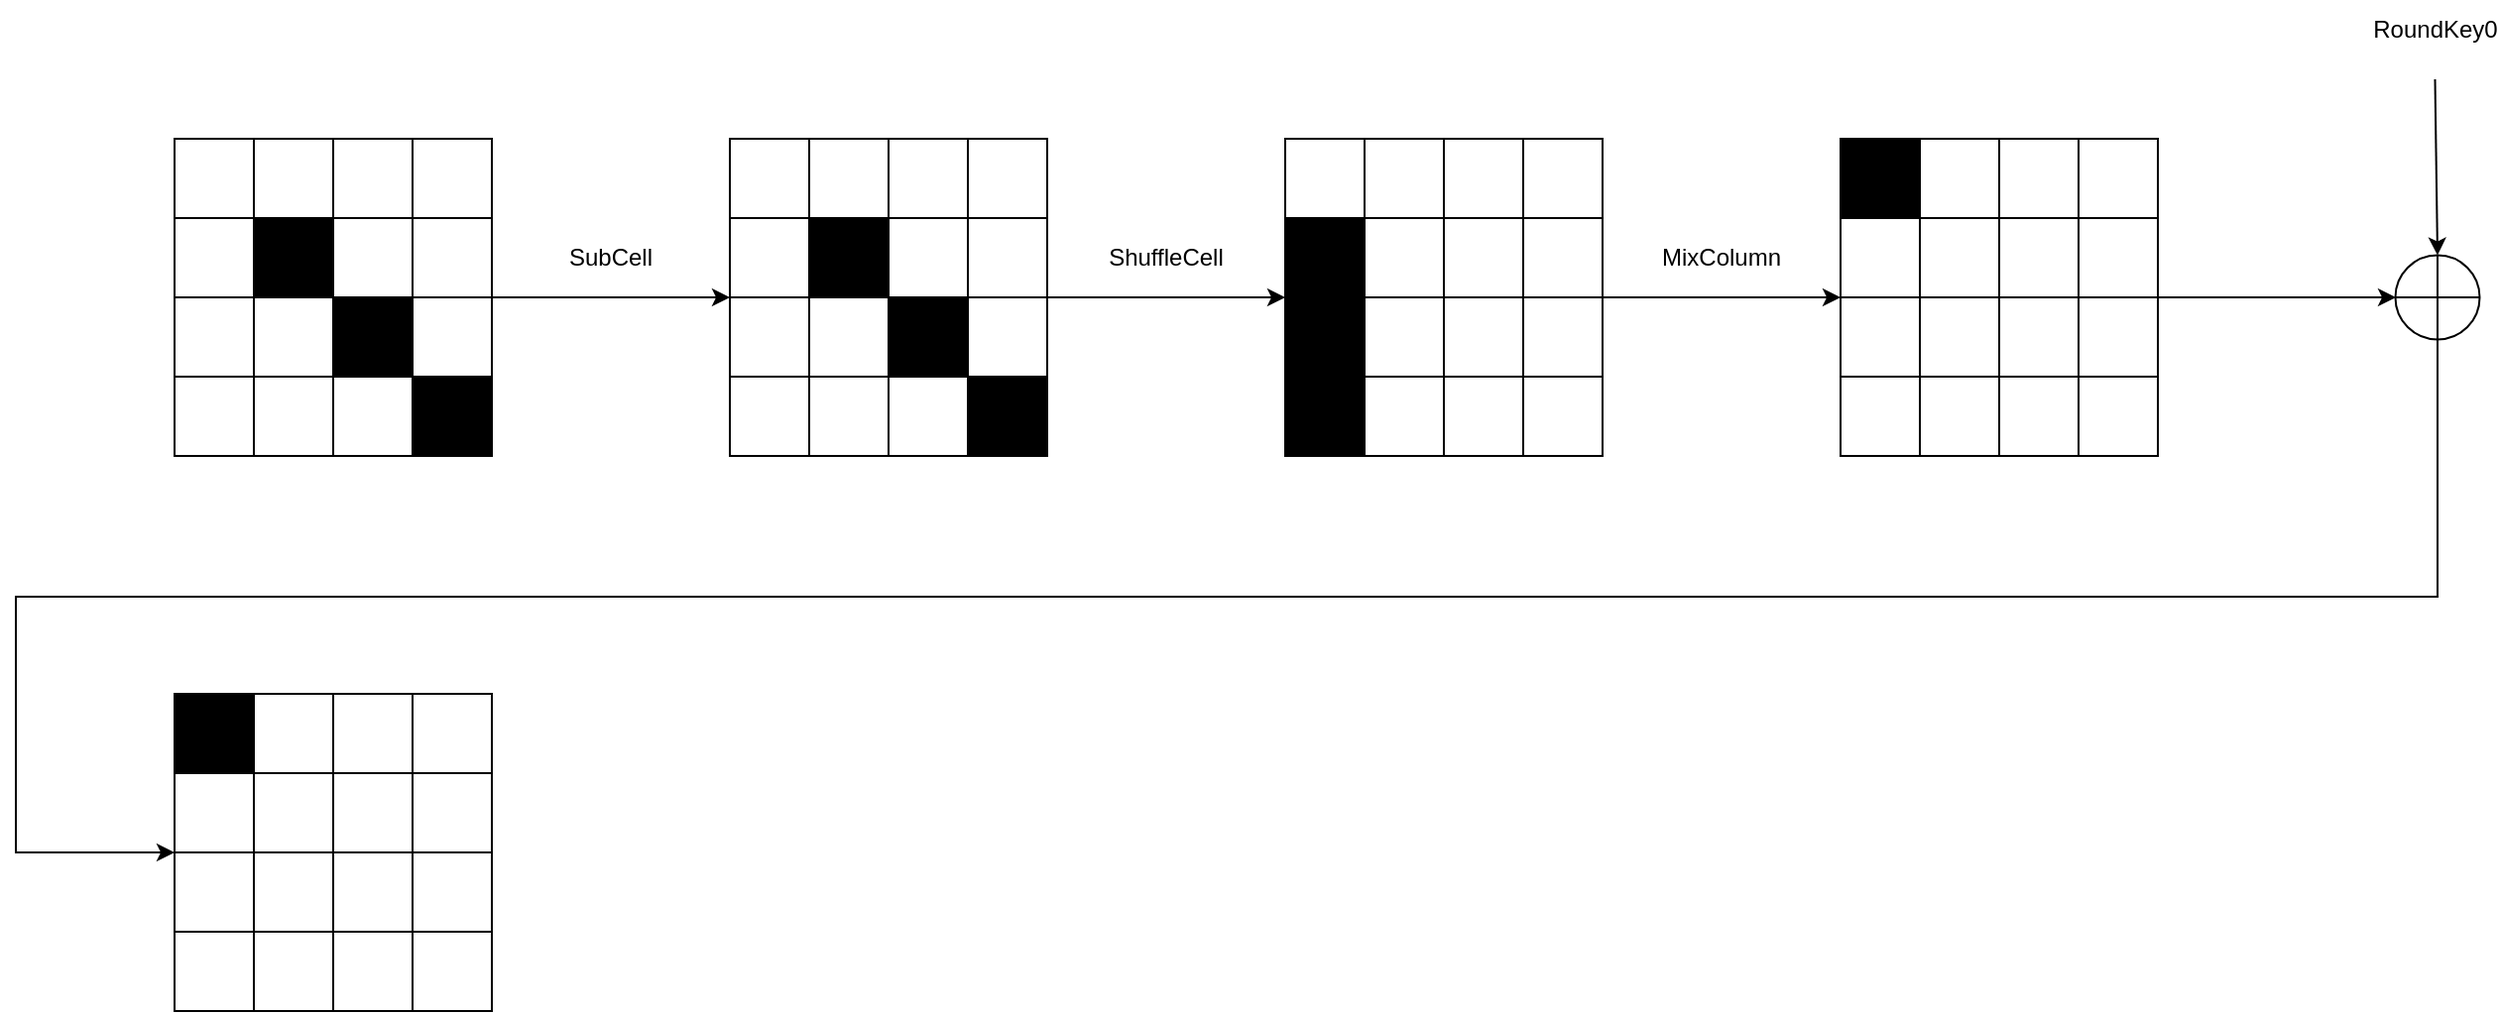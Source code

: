 <mxfile version="23.0.2" type="device">
  <diagram name="Page-1" id="Lqo6RBezJLHvupXPatZ3">
    <mxGraphModel dx="1793" dy="1005" grid="1" gridSize="10" guides="1" tooltips="1" connect="1" arrows="1" fold="1" page="1" pageScale="1" pageWidth="850" pageHeight="1100" math="0" shadow="0">
      <root>
        <mxCell id="0" />
        <mxCell id="1" parent="0" />
        <mxCell id="kAC32boEKr8LLjx1eOd2-146" value="" style="rounded=0;whiteSpace=wrap;html=1;" vertex="1" parent="1">
          <mxGeometry x="120" y="120" width="160" height="160" as="geometry" />
        </mxCell>
        <mxCell id="kAC32boEKr8LLjx1eOd2-147" value="" style="rounded=0;whiteSpace=wrap;html=1;fillColor=#FFFFFF;" vertex="1" parent="1">
          <mxGeometry x="120" y="120" width="40" height="40" as="geometry" />
        </mxCell>
        <mxCell id="kAC32boEKr8LLjx1eOd2-148" value="" style="rounded=0;whiteSpace=wrap;html=1;" vertex="1" parent="1">
          <mxGeometry x="160" y="120" width="40" height="40" as="geometry" />
        </mxCell>
        <mxCell id="kAC32boEKr8LLjx1eOd2-149" value="" style="rounded=0;whiteSpace=wrap;html=1;" vertex="1" parent="1">
          <mxGeometry x="200" y="120" width="40" height="40" as="geometry" />
        </mxCell>
        <mxCell id="kAC32boEKr8LLjx1eOd2-150" value="" style="rounded=0;whiteSpace=wrap;html=1;" vertex="1" parent="1">
          <mxGeometry x="240" y="120" width="40" height="40" as="geometry" />
        </mxCell>
        <mxCell id="kAC32boEKr8LLjx1eOd2-151" value="" style="rounded=0;whiteSpace=wrap;html=1;fillColor=#FFFFFF;" vertex="1" parent="1">
          <mxGeometry x="120" y="160" width="40" height="40" as="geometry" />
        </mxCell>
        <mxCell id="kAC32boEKr8LLjx1eOd2-152" value="" style="rounded=0;whiteSpace=wrap;html=1;fillColor=#000000;" vertex="1" parent="1">
          <mxGeometry x="160" y="160" width="40" height="40" as="geometry" />
        </mxCell>
        <mxCell id="kAC32boEKr8LLjx1eOd2-153" value="" style="rounded=0;whiteSpace=wrap;html=1;fillColor=#FFFFFF;" vertex="1" parent="1">
          <mxGeometry x="200" y="160" width="40" height="40" as="geometry" />
        </mxCell>
        <mxCell id="kAC32boEKr8LLjx1eOd2-154" value="" style="rounded=0;whiteSpace=wrap;html=1;" vertex="1" parent="1">
          <mxGeometry x="240" y="160" width="40" height="40" as="geometry" />
        </mxCell>
        <mxCell id="kAC32boEKr8LLjx1eOd2-155" value="" style="rounded=0;whiteSpace=wrap;html=1;fillColor=#FFFFFF;" vertex="1" parent="1">
          <mxGeometry x="120" y="200" width="40" height="40" as="geometry" />
        </mxCell>
        <mxCell id="kAC32boEKr8LLjx1eOd2-156" value="" style="rounded=0;whiteSpace=wrap;html=1;" vertex="1" parent="1">
          <mxGeometry x="160" y="200" width="40" height="40" as="geometry" />
        </mxCell>
        <mxCell id="kAC32boEKr8LLjx1eOd2-157" value="" style="rounded=0;whiteSpace=wrap;html=1;fillColor=#000000;" vertex="1" parent="1">
          <mxGeometry x="200" y="200" width="40" height="40" as="geometry" />
        </mxCell>
        <mxCell id="kAC32boEKr8LLjx1eOd2-158" value="" style="rounded=0;whiteSpace=wrap;html=1;fillColor=#FFFFFF;" vertex="1" parent="1">
          <mxGeometry x="240" y="200" width="40" height="40" as="geometry" />
        </mxCell>
        <mxCell id="kAC32boEKr8LLjx1eOd2-159" value="" style="rounded=0;whiteSpace=wrap;html=1;fillColor=#FFFFFF;" vertex="1" parent="1">
          <mxGeometry x="120" y="240" width="40" height="40" as="geometry" />
        </mxCell>
        <mxCell id="kAC32boEKr8LLjx1eOd2-160" value="" style="rounded=0;whiteSpace=wrap;html=1;fillColor=#FFFFFF;" vertex="1" parent="1">
          <mxGeometry x="160" y="240" width="40" height="40" as="geometry" />
        </mxCell>
        <mxCell id="kAC32boEKr8LLjx1eOd2-161" value="" style="rounded=0;whiteSpace=wrap;html=1;" vertex="1" parent="1">
          <mxGeometry x="200" y="240" width="40" height="40" as="geometry" />
        </mxCell>
        <mxCell id="kAC32boEKr8LLjx1eOd2-162" value="" style="rounded=0;whiteSpace=wrap;html=1;fillColor=#000000;" vertex="1" parent="1">
          <mxGeometry x="240" y="240" width="40" height="40" as="geometry" />
        </mxCell>
        <mxCell id="kAC32boEKr8LLjx1eOd2-164" value="SubCell" style="text;html=1;strokeColor=none;fillColor=none;align=center;verticalAlign=middle;whiteSpace=wrap;rounded=0;" vertex="1" parent="1">
          <mxGeometry x="310" y="165" width="60" height="30" as="geometry" />
        </mxCell>
        <mxCell id="kAC32boEKr8LLjx1eOd2-165" value="" style="rounded=0;whiteSpace=wrap;html=1;" vertex="1" parent="1">
          <mxGeometry x="400" y="120" width="160" height="160" as="geometry" />
        </mxCell>
        <mxCell id="kAC32boEKr8LLjx1eOd2-166" value="" style="rounded=0;whiteSpace=wrap;html=1;fillColor=#FFFFFF;" vertex="1" parent="1">
          <mxGeometry x="400" y="120" width="40" height="40" as="geometry" />
        </mxCell>
        <mxCell id="kAC32boEKr8LLjx1eOd2-167" value="" style="rounded=0;whiteSpace=wrap;html=1;" vertex="1" parent="1">
          <mxGeometry x="440" y="120" width="40" height="40" as="geometry" />
        </mxCell>
        <mxCell id="kAC32boEKr8LLjx1eOd2-168" value="" style="rounded=0;whiteSpace=wrap;html=1;" vertex="1" parent="1">
          <mxGeometry x="480" y="120" width="40" height="40" as="geometry" />
        </mxCell>
        <mxCell id="kAC32boEKr8LLjx1eOd2-169" value="" style="rounded=0;whiteSpace=wrap;html=1;" vertex="1" parent="1">
          <mxGeometry x="520" y="120" width="40" height="40" as="geometry" />
        </mxCell>
        <mxCell id="kAC32boEKr8LLjx1eOd2-170" value="" style="rounded=0;whiteSpace=wrap;html=1;fillColor=#FFFFFF;" vertex="1" parent="1">
          <mxGeometry x="400" y="160" width="40" height="40" as="geometry" />
        </mxCell>
        <mxCell id="kAC32boEKr8LLjx1eOd2-171" value="" style="rounded=0;whiteSpace=wrap;html=1;fillColor=#000000;" vertex="1" parent="1">
          <mxGeometry x="440" y="160" width="40" height="40" as="geometry" />
        </mxCell>
        <mxCell id="kAC32boEKr8LLjx1eOd2-172" value="" style="rounded=0;whiteSpace=wrap;html=1;fillColor=#FFFFFF;" vertex="1" parent="1">
          <mxGeometry x="480" y="160" width="40" height="40" as="geometry" />
        </mxCell>
        <mxCell id="kAC32boEKr8LLjx1eOd2-173" value="" style="rounded=0;whiteSpace=wrap;html=1;" vertex="1" parent="1">
          <mxGeometry x="520" y="160" width="40" height="40" as="geometry" />
        </mxCell>
        <mxCell id="kAC32boEKr8LLjx1eOd2-174" value="" style="rounded=0;whiteSpace=wrap;html=1;fillColor=#FFFFFF;" vertex="1" parent="1">
          <mxGeometry x="400" y="200" width="40" height="40" as="geometry" />
        </mxCell>
        <mxCell id="kAC32boEKr8LLjx1eOd2-175" value="" style="rounded=0;whiteSpace=wrap;html=1;" vertex="1" parent="1">
          <mxGeometry x="440" y="200" width="40" height="40" as="geometry" />
        </mxCell>
        <mxCell id="kAC32boEKr8LLjx1eOd2-176" value="" style="rounded=0;whiteSpace=wrap;html=1;fillColor=#000000;" vertex="1" parent="1">
          <mxGeometry x="480" y="200" width="40" height="40" as="geometry" />
        </mxCell>
        <mxCell id="kAC32boEKr8LLjx1eOd2-177" value="" style="rounded=0;whiteSpace=wrap;html=1;fillColor=#FFFFFF;" vertex="1" parent="1">
          <mxGeometry x="520" y="200" width="40" height="40" as="geometry" />
        </mxCell>
        <mxCell id="kAC32boEKr8LLjx1eOd2-178" value="" style="rounded=0;whiteSpace=wrap;html=1;fillColor=#FFFFFF;" vertex="1" parent="1">
          <mxGeometry x="400" y="240" width="40" height="40" as="geometry" />
        </mxCell>
        <mxCell id="kAC32boEKr8LLjx1eOd2-179" value="" style="rounded=0;whiteSpace=wrap;html=1;fillColor=#FFFFFF;" vertex="1" parent="1">
          <mxGeometry x="440" y="240" width="40" height="40" as="geometry" />
        </mxCell>
        <mxCell id="kAC32boEKr8LLjx1eOd2-180" value="" style="rounded=0;whiteSpace=wrap;html=1;" vertex="1" parent="1">
          <mxGeometry x="480" y="240" width="40" height="40" as="geometry" />
        </mxCell>
        <mxCell id="kAC32boEKr8LLjx1eOd2-181" value="" style="rounded=0;whiteSpace=wrap;html=1;fillColor=#000000;" vertex="1" parent="1">
          <mxGeometry x="520" y="240" width="40" height="40" as="geometry" />
        </mxCell>
        <mxCell id="kAC32boEKr8LLjx1eOd2-182" value="" style="endArrow=classic;html=1;rounded=0;exitX=1;exitY=0;exitDx=0;exitDy=0;entryX=0;entryY=0;entryDx=0;entryDy=0;" edge="1" parent="1" source="kAC32boEKr8LLjx1eOd2-177" target="kAC32boEKr8LLjx1eOd2-193">
          <mxGeometry width="50" height="50" relative="1" as="geometry">
            <mxPoint x="620" y="280" as="sourcePoint" />
            <mxPoint x="640" y="320" as="targetPoint" />
          </mxGeometry>
        </mxCell>
        <mxCell id="kAC32boEKr8LLjx1eOd2-183" value="ShuffleCell" style="text;html=1;strokeColor=none;fillColor=none;align=center;verticalAlign=middle;whiteSpace=wrap;rounded=0;" vertex="1" parent="1">
          <mxGeometry x="590" y="165" width="60" height="30" as="geometry" />
        </mxCell>
        <mxCell id="kAC32boEKr8LLjx1eOd2-184" value="" style="rounded=0;whiteSpace=wrap;html=1;" vertex="1" parent="1">
          <mxGeometry x="680" y="120" width="160" height="160" as="geometry" />
        </mxCell>
        <mxCell id="kAC32boEKr8LLjx1eOd2-185" value="" style="rounded=0;whiteSpace=wrap;html=1;strokeColor=default;fillColor=#FFFFFF;" vertex="1" parent="1">
          <mxGeometry x="680" y="120" width="40" height="40" as="geometry" />
        </mxCell>
        <mxCell id="kAC32boEKr8LLjx1eOd2-186" value="" style="rounded=0;whiteSpace=wrap;html=1;fillColor=#FFFFFF;" vertex="1" parent="1">
          <mxGeometry x="720" y="120" width="40" height="40" as="geometry" />
        </mxCell>
        <mxCell id="kAC32boEKr8LLjx1eOd2-187" value="" style="rounded=0;whiteSpace=wrap;html=1;fillColor=#FFFFFF;" vertex="1" parent="1">
          <mxGeometry x="760" y="120" width="40" height="40" as="geometry" />
        </mxCell>
        <mxCell id="kAC32boEKr8LLjx1eOd2-188" value="" style="rounded=0;whiteSpace=wrap;html=1;fillColor=#FFFFFF;" vertex="1" parent="1">
          <mxGeometry x="800" y="120" width="40" height="40" as="geometry" />
        </mxCell>
        <mxCell id="kAC32boEKr8LLjx1eOd2-189" value="" style="rounded=0;whiteSpace=wrap;html=1;fillColor=#000000;" vertex="1" parent="1">
          <mxGeometry x="680" y="160" width="40" height="40" as="geometry" />
        </mxCell>
        <mxCell id="kAC32boEKr8LLjx1eOd2-190" value="" style="rounded=0;whiteSpace=wrap;html=1;" vertex="1" parent="1">
          <mxGeometry x="720" y="160" width="40" height="40" as="geometry" />
        </mxCell>
        <mxCell id="kAC32boEKr8LLjx1eOd2-191" value="" style="rounded=0;whiteSpace=wrap;html=1;" vertex="1" parent="1">
          <mxGeometry x="760" y="160" width="40" height="40" as="geometry" />
        </mxCell>
        <mxCell id="kAC32boEKr8LLjx1eOd2-192" value="" style="rounded=0;whiteSpace=wrap;html=1;" vertex="1" parent="1">
          <mxGeometry x="800" y="160" width="40" height="40" as="geometry" />
        </mxCell>
        <mxCell id="kAC32boEKr8LLjx1eOd2-193" value="" style="rounded=0;whiteSpace=wrap;html=1;fillColor=#000000;" vertex="1" parent="1">
          <mxGeometry x="680" y="200" width="40" height="40" as="geometry" />
        </mxCell>
        <mxCell id="kAC32boEKr8LLjx1eOd2-194" value="" style="rounded=0;whiteSpace=wrap;html=1;" vertex="1" parent="1">
          <mxGeometry x="720" y="200" width="40" height="40" as="geometry" />
        </mxCell>
        <mxCell id="kAC32boEKr8LLjx1eOd2-195" value="" style="rounded=0;whiteSpace=wrap;html=1;" vertex="1" parent="1">
          <mxGeometry x="760" y="200" width="40" height="40" as="geometry" />
        </mxCell>
        <mxCell id="kAC32boEKr8LLjx1eOd2-196" value="" style="rounded=0;whiteSpace=wrap;html=1;" vertex="1" parent="1">
          <mxGeometry x="800" y="200" width="40" height="40" as="geometry" />
        </mxCell>
        <mxCell id="kAC32boEKr8LLjx1eOd2-197" value="" style="rounded=0;whiteSpace=wrap;html=1;fillColor=#000000;" vertex="1" parent="1">
          <mxGeometry x="680" y="240" width="40" height="40" as="geometry" />
        </mxCell>
        <mxCell id="kAC32boEKr8LLjx1eOd2-198" value="" style="rounded=0;whiteSpace=wrap;html=1;" vertex="1" parent="1">
          <mxGeometry x="720" y="240" width="40" height="40" as="geometry" />
        </mxCell>
        <mxCell id="kAC32boEKr8LLjx1eOd2-199" value="" style="rounded=0;whiteSpace=wrap;html=1;" vertex="1" parent="1">
          <mxGeometry x="760" y="240" width="40" height="40" as="geometry" />
        </mxCell>
        <mxCell id="kAC32boEKr8LLjx1eOd2-200" value="" style="rounded=0;whiteSpace=wrap;html=1;" vertex="1" parent="1">
          <mxGeometry x="800" y="240" width="40" height="40" as="geometry" />
        </mxCell>
        <mxCell id="kAC32boEKr8LLjx1eOd2-201" value="" style="endArrow=classic;html=1;rounded=0;exitX=1;exitY=0;exitDx=0;exitDy=0;" edge="1" parent="1" source="kAC32boEKr8LLjx1eOd2-196">
          <mxGeometry width="50" height="50" relative="1" as="geometry">
            <mxPoint x="920" y="200" as="sourcePoint" />
            <mxPoint x="960" y="200" as="targetPoint" />
          </mxGeometry>
        </mxCell>
        <mxCell id="kAC32boEKr8LLjx1eOd2-202" value="MixColumn" style="text;html=1;strokeColor=none;fillColor=none;align=center;verticalAlign=middle;whiteSpace=wrap;rounded=0;" vertex="1" parent="1">
          <mxGeometry x="870" y="165" width="60" height="30" as="geometry" />
        </mxCell>
        <mxCell id="kAC32boEKr8LLjx1eOd2-255" style="edgeStyle=orthogonalEdgeStyle;rounded=0;orthogonalLoop=1;jettySize=auto;html=1;exitX=0.5;exitY=1;exitDx=0;exitDy=0;entryX=0;entryY=0;entryDx=0;entryDy=0;" edge="1" parent="1" source="kAC32boEKr8LLjx1eOd2-203" target="kAC32boEKr8LLjx1eOd2-247">
          <mxGeometry relative="1" as="geometry">
            <Array as="points">
              <mxPoint x="1261" y="351" />
              <mxPoint x="40" y="351" />
              <mxPoint x="40" y="480" />
            </Array>
          </mxGeometry>
        </mxCell>
        <mxCell id="kAC32boEKr8LLjx1eOd2-203" value="" style="ellipse;whiteSpace=wrap;html=1;" vertex="1" parent="1">
          <mxGeometry x="1239.75" y="178.75" width="42.5" height="42.5" as="geometry" />
        </mxCell>
        <mxCell id="kAC32boEKr8LLjx1eOd2-204" value="" style="endArrow=none;html=1;rounded=0;entryX=0.5;entryY=0;entryDx=0;entryDy=0;exitX=0.5;exitY=1;exitDx=0;exitDy=0;" edge="1" parent="1" source="kAC32boEKr8LLjx1eOd2-203" target="kAC32boEKr8LLjx1eOd2-203">
          <mxGeometry width="50" height="50" relative="1" as="geometry">
            <mxPoint x="1218.75" y="260" as="sourcePoint" />
            <mxPoint x="1268.75" y="210" as="targetPoint" />
          </mxGeometry>
        </mxCell>
        <mxCell id="kAC32boEKr8LLjx1eOd2-205" value="" style="endArrow=none;html=1;rounded=0;entryX=1;entryY=0.5;entryDx=0;entryDy=0;exitX=0;exitY=0.5;exitDx=0;exitDy=0;" edge="1" parent="1" source="kAC32boEKr8LLjx1eOd2-203" target="kAC32boEKr8LLjx1eOd2-203">
          <mxGeometry width="50" height="50" relative="1" as="geometry">
            <mxPoint x="1218.75" y="260" as="sourcePoint" />
            <mxPoint x="1268.75" y="210" as="targetPoint" />
          </mxGeometry>
        </mxCell>
        <mxCell id="kAC32boEKr8LLjx1eOd2-209" value="" style="endArrow=classic;html=1;rounded=0;entryX=0.5;entryY=0;entryDx=0;entryDy=0;" edge="1" parent="1" target="kAC32boEKr8LLjx1eOd2-203">
          <mxGeometry width="50" height="50" relative="1" as="geometry">
            <mxPoint x="1259.75" y="90" as="sourcePoint" />
            <mxPoint x="1268.75" y="150" as="targetPoint" />
          </mxGeometry>
        </mxCell>
        <mxCell id="kAC32boEKr8LLjx1eOd2-213" value="&lt;div&gt;RoundKey0&lt;/div&gt;" style="text;html=1;strokeColor=none;fillColor=none;align=center;verticalAlign=middle;whiteSpace=wrap;rounded=0;" vertex="1" parent="1">
          <mxGeometry x="1230" y="50" width="60" height="30" as="geometry" />
        </mxCell>
        <mxCell id="kAC32boEKr8LLjx1eOd2-217" value="" style="endArrow=classic;html=1;rounded=0;exitX=1;exitY=0;exitDx=0;exitDy=0;entryX=0;entryY=0;entryDx=0;entryDy=0;" edge="1" parent="1" source="kAC32boEKr8LLjx1eOd2-158" target="kAC32boEKr8LLjx1eOd2-174">
          <mxGeometry width="50" height="50" relative="1" as="geometry">
            <mxPoint x="440" y="240" as="sourcePoint" />
            <mxPoint x="490" y="190" as="targetPoint" />
          </mxGeometry>
        </mxCell>
        <mxCell id="kAC32boEKr8LLjx1eOd2-219" value="" style="rounded=0;whiteSpace=wrap;html=1;" vertex="1" parent="1">
          <mxGeometry x="960" y="120" width="160" height="160" as="geometry" />
        </mxCell>
        <mxCell id="kAC32boEKr8LLjx1eOd2-220" value="" style="rounded=0;whiteSpace=wrap;html=1;strokeColor=#000000;fillColor=#000000;" vertex="1" parent="1">
          <mxGeometry x="960" y="120" width="40" height="40" as="geometry" />
        </mxCell>
        <mxCell id="kAC32boEKr8LLjx1eOd2-221" value="" style="rounded=0;whiteSpace=wrap;html=1;" vertex="1" parent="1">
          <mxGeometry x="1000" y="120" width="40" height="40" as="geometry" />
        </mxCell>
        <mxCell id="kAC32boEKr8LLjx1eOd2-222" value="" style="rounded=0;whiteSpace=wrap;html=1;" vertex="1" parent="1">
          <mxGeometry x="1040" y="120" width="40" height="40" as="geometry" />
        </mxCell>
        <mxCell id="kAC32boEKr8LLjx1eOd2-223" value="" style="rounded=0;whiteSpace=wrap;html=1;" vertex="1" parent="1">
          <mxGeometry x="1080" y="120" width="40" height="40" as="geometry" />
        </mxCell>
        <mxCell id="kAC32boEKr8LLjx1eOd2-224" value="" style="rounded=0;whiteSpace=wrap;html=1;fillColor=#FFFFFF;" vertex="1" parent="1">
          <mxGeometry x="960" y="160" width="40" height="40" as="geometry" />
        </mxCell>
        <mxCell id="kAC32boEKr8LLjx1eOd2-225" value="" style="rounded=0;whiteSpace=wrap;html=1;" vertex="1" parent="1">
          <mxGeometry x="1000" y="160" width="40" height="40" as="geometry" />
        </mxCell>
        <mxCell id="kAC32boEKr8LLjx1eOd2-226" value="" style="rounded=0;whiteSpace=wrap;html=1;fillColor=#FFFFFF;" vertex="1" parent="1">
          <mxGeometry x="1040" y="160" width="40" height="40" as="geometry" />
        </mxCell>
        <mxCell id="kAC32boEKr8LLjx1eOd2-227" value="" style="rounded=0;whiteSpace=wrap;html=1;" vertex="1" parent="1">
          <mxGeometry x="1080" y="160" width="40" height="40" as="geometry" />
        </mxCell>
        <mxCell id="kAC32boEKr8LLjx1eOd2-228" value="" style="rounded=0;whiteSpace=wrap;html=1;fillColor=#FFFFFF;" vertex="1" parent="1">
          <mxGeometry x="960" y="200" width="40" height="40" as="geometry" />
        </mxCell>
        <mxCell id="kAC32boEKr8LLjx1eOd2-229" value="" style="rounded=0;whiteSpace=wrap;html=1;" vertex="1" parent="1">
          <mxGeometry x="1000" y="200" width="40" height="40" as="geometry" />
        </mxCell>
        <mxCell id="kAC32boEKr8LLjx1eOd2-230" value="" style="rounded=0;whiteSpace=wrap;html=1;" vertex="1" parent="1">
          <mxGeometry x="1040" y="200" width="40" height="40" as="geometry" />
        </mxCell>
        <mxCell id="kAC32boEKr8LLjx1eOd2-231" value="" style="rounded=0;whiteSpace=wrap;html=1;fillColor=#FFFFFF;" vertex="1" parent="1">
          <mxGeometry x="1080" y="200" width="40" height="40" as="geometry" />
        </mxCell>
        <mxCell id="kAC32boEKr8LLjx1eOd2-232" value="" style="rounded=0;whiteSpace=wrap;html=1;fillColor=#FFFFFF;" vertex="1" parent="1">
          <mxGeometry x="960" y="240" width="40" height="40" as="geometry" />
        </mxCell>
        <mxCell id="kAC32boEKr8LLjx1eOd2-233" value="" style="rounded=0;whiteSpace=wrap;html=1;fillColor=#FFFFFF;" vertex="1" parent="1">
          <mxGeometry x="1000" y="240" width="40" height="40" as="geometry" />
        </mxCell>
        <mxCell id="kAC32boEKr8LLjx1eOd2-234" value="" style="rounded=0;whiteSpace=wrap;html=1;" vertex="1" parent="1">
          <mxGeometry x="1040" y="240" width="40" height="40" as="geometry" />
        </mxCell>
        <mxCell id="kAC32boEKr8LLjx1eOd2-235" value="" style="rounded=0;whiteSpace=wrap;html=1;" vertex="1" parent="1">
          <mxGeometry x="1080" y="240" width="40" height="40" as="geometry" />
        </mxCell>
        <mxCell id="kAC32boEKr8LLjx1eOd2-236" value="" style="endArrow=classic;html=1;rounded=0;exitX=1;exitY=0;exitDx=0;exitDy=0;" edge="1" parent="1" source="kAC32boEKr8LLjx1eOd2-231">
          <mxGeometry width="50" height="50" relative="1" as="geometry">
            <mxPoint x="1200" y="200" as="sourcePoint" />
            <mxPoint x="1240" y="200" as="targetPoint" />
          </mxGeometry>
        </mxCell>
        <mxCell id="kAC32boEKr8LLjx1eOd2-238" value="" style="rounded=0;whiteSpace=wrap;html=1;" vertex="1" parent="1">
          <mxGeometry x="120" y="400" width="160" height="160" as="geometry" />
        </mxCell>
        <mxCell id="kAC32boEKr8LLjx1eOd2-239" value="" style="rounded=0;whiteSpace=wrap;html=1;strokeColor=#000000;fillColor=#000000;" vertex="1" parent="1">
          <mxGeometry x="120" y="400" width="40" height="40" as="geometry" />
        </mxCell>
        <mxCell id="kAC32boEKr8LLjx1eOd2-240" value="" style="rounded=0;whiteSpace=wrap;html=1;" vertex="1" parent="1">
          <mxGeometry x="160" y="400" width="40" height="40" as="geometry" />
        </mxCell>
        <mxCell id="kAC32boEKr8LLjx1eOd2-241" value="" style="rounded=0;whiteSpace=wrap;html=1;" vertex="1" parent="1">
          <mxGeometry x="200" y="400" width="40" height="40" as="geometry" />
        </mxCell>
        <mxCell id="kAC32boEKr8LLjx1eOd2-242" value="" style="rounded=0;whiteSpace=wrap;html=1;" vertex="1" parent="1">
          <mxGeometry x="240" y="400" width="40" height="40" as="geometry" />
        </mxCell>
        <mxCell id="kAC32boEKr8LLjx1eOd2-243" value="" style="rounded=0;whiteSpace=wrap;html=1;fillColor=#FFFFFF;" vertex="1" parent="1">
          <mxGeometry x="120" y="440" width="40" height="40" as="geometry" />
        </mxCell>
        <mxCell id="kAC32boEKr8LLjx1eOd2-244" value="" style="rounded=0;whiteSpace=wrap;html=1;" vertex="1" parent="1">
          <mxGeometry x="160" y="440" width="40" height="40" as="geometry" />
        </mxCell>
        <mxCell id="kAC32boEKr8LLjx1eOd2-245" value="" style="rounded=0;whiteSpace=wrap;html=1;fillColor=#FFFFFF;" vertex="1" parent="1">
          <mxGeometry x="200" y="440" width="40" height="40" as="geometry" />
        </mxCell>
        <mxCell id="kAC32boEKr8LLjx1eOd2-246" value="" style="rounded=0;whiteSpace=wrap;html=1;" vertex="1" parent="1">
          <mxGeometry x="240" y="440" width="40" height="40" as="geometry" />
        </mxCell>
        <mxCell id="kAC32boEKr8LLjx1eOd2-247" value="" style="rounded=0;whiteSpace=wrap;html=1;fillColor=#FFFFFF;" vertex="1" parent="1">
          <mxGeometry x="120" y="480" width="40" height="40" as="geometry" />
        </mxCell>
        <mxCell id="kAC32boEKr8LLjx1eOd2-248" value="" style="rounded=0;whiteSpace=wrap;html=1;" vertex="1" parent="1">
          <mxGeometry x="160" y="480" width="40" height="40" as="geometry" />
        </mxCell>
        <mxCell id="kAC32boEKr8LLjx1eOd2-249" value="" style="rounded=0;whiteSpace=wrap;html=1;" vertex="1" parent="1">
          <mxGeometry x="200" y="480" width="40" height="40" as="geometry" />
        </mxCell>
        <mxCell id="kAC32boEKr8LLjx1eOd2-250" value="" style="rounded=0;whiteSpace=wrap;html=1;fillColor=#FFFFFF;" vertex="1" parent="1">
          <mxGeometry x="240" y="480" width="40" height="40" as="geometry" />
        </mxCell>
        <mxCell id="kAC32boEKr8LLjx1eOd2-251" value="" style="rounded=0;whiteSpace=wrap;html=1;fillColor=#FFFFFF;" vertex="1" parent="1">
          <mxGeometry x="120" y="520" width="40" height="40" as="geometry" />
        </mxCell>
        <mxCell id="kAC32boEKr8LLjx1eOd2-252" value="" style="rounded=0;whiteSpace=wrap;html=1;fillColor=#FFFFFF;" vertex="1" parent="1">
          <mxGeometry x="160" y="520" width="40" height="40" as="geometry" />
        </mxCell>
        <mxCell id="kAC32boEKr8LLjx1eOd2-253" value="" style="rounded=0;whiteSpace=wrap;html=1;" vertex="1" parent="1">
          <mxGeometry x="200" y="520" width="40" height="40" as="geometry" />
        </mxCell>
        <mxCell id="kAC32boEKr8LLjx1eOd2-254" value="" style="rounded=0;whiteSpace=wrap;html=1;" vertex="1" parent="1">
          <mxGeometry x="240" y="520" width="40" height="40" as="geometry" />
        </mxCell>
      </root>
    </mxGraphModel>
  </diagram>
</mxfile>
